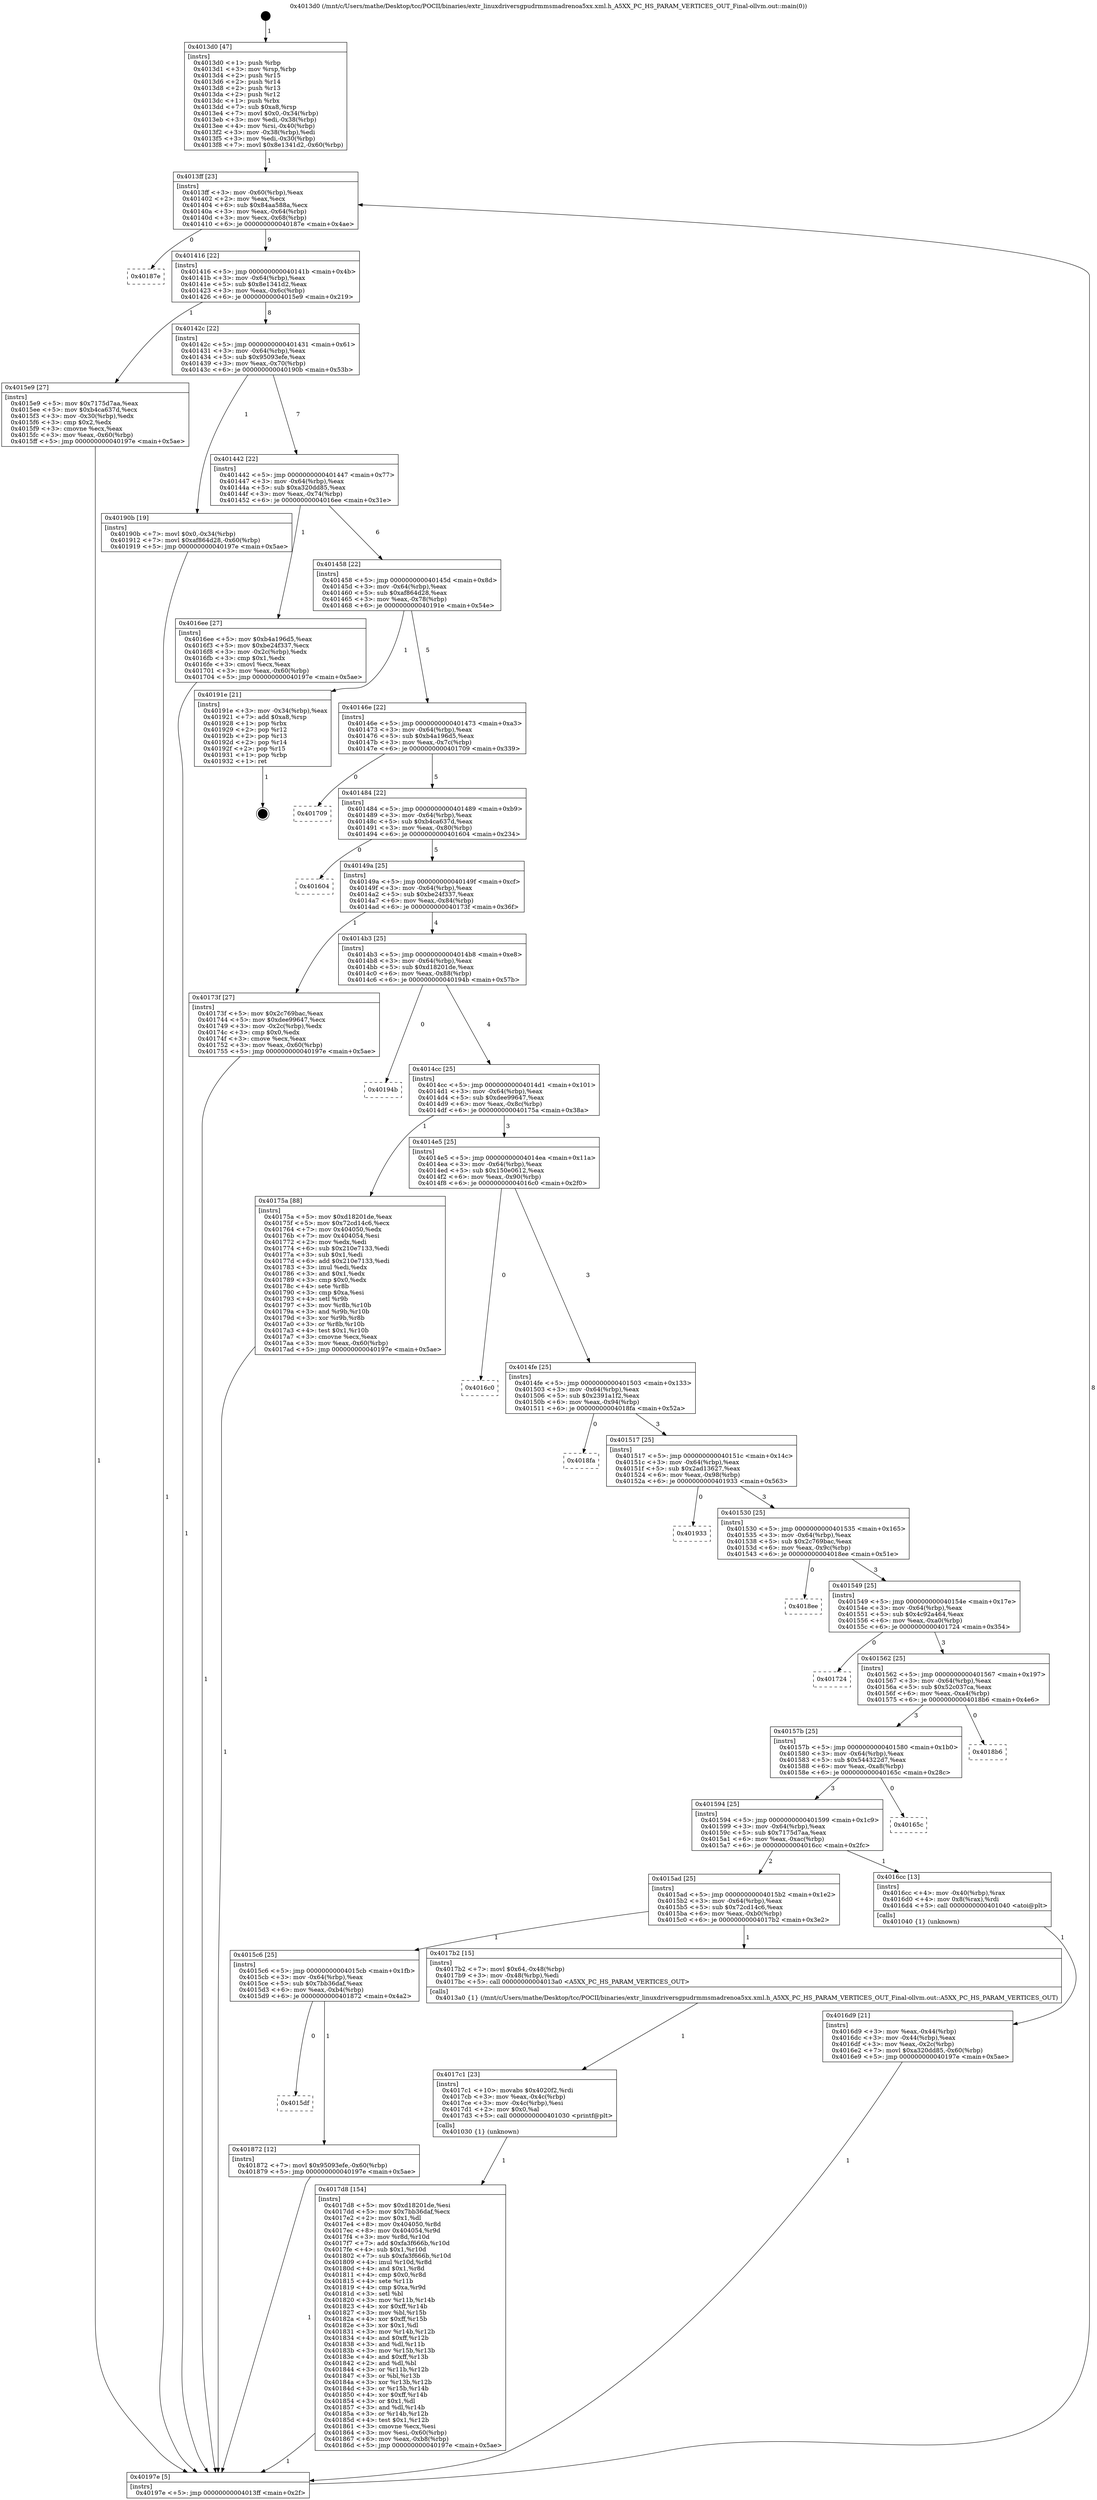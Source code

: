 digraph "0x4013d0" {
  label = "0x4013d0 (/mnt/c/Users/mathe/Desktop/tcc/POCII/binaries/extr_linuxdriversgpudrmmsmadrenoa5xx.xml.h_A5XX_PC_HS_PARAM_VERTICES_OUT_Final-ollvm.out::main(0))"
  labelloc = "t"
  node[shape=record]

  Entry [label="",width=0.3,height=0.3,shape=circle,fillcolor=black,style=filled]
  "0x4013ff" [label="{
     0x4013ff [23]\l
     | [instrs]\l
     &nbsp;&nbsp;0x4013ff \<+3\>: mov -0x60(%rbp),%eax\l
     &nbsp;&nbsp;0x401402 \<+2\>: mov %eax,%ecx\l
     &nbsp;&nbsp;0x401404 \<+6\>: sub $0x84aa588a,%ecx\l
     &nbsp;&nbsp;0x40140a \<+3\>: mov %eax,-0x64(%rbp)\l
     &nbsp;&nbsp;0x40140d \<+3\>: mov %ecx,-0x68(%rbp)\l
     &nbsp;&nbsp;0x401410 \<+6\>: je 000000000040187e \<main+0x4ae\>\l
  }"]
  "0x40187e" [label="{
     0x40187e\l
  }", style=dashed]
  "0x401416" [label="{
     0x401416 [22]\l
     | [instrs]\l
     &nbsp;&nbsp;0x401416 \<+5\>: jmp 000000000040141b \<main+0x4b\>\l
     &nbsp;&nbsp;0x40141b \<+3\>: mov -0x64(%rbp),%eax\l
     &nbsp;&nbsp;0x40141e \<+5\>: sub $0x8e1341d2,%eax\l
     &nbsp;&nbsp;0x401423 \<+3\>: mov %eax,-0x6c(%rbp)\l
     &nbsp;&nbsp;0x401426 \<+6\>: je 00000000004015e9 \<main+0x219\>\l
  }"]
  Exit [label="",width=0.3,height=0.3,shape=circle,fillcolor=black,style=filled,peripheries=2]
  "0x4015e9" [label="{
     0x4015e9 [27]\l
     | [instrs]\l
     &nbsp;&nbsp;0x4015e9 \<+5\>: mov $0x7175d7aa,%eax\l
     &nbsp;&nbsp;0x4015ee \<+5\>: mov $0xb4ca637d,%ecx\l
     &nbsp;&nbsp;0x4015f3 \<+3\>: mov -0x30(%rbp),%edx\l
     &nbsp;&nbsp;0x4015f6 \<+3\>: cmp $0x2,%edx\l
     &nbsp;&nbsp;0x4015f9 \<+3\>: cmovne %ecx,%eax\l
     &nbsp;&nbsp;0x4015fc \<+3\>: mov %eax,-0x60(%rbp)\l
     &nbsp;&nbsp;0x4015ff \<+5\>: jmp 000000000040197e \<main+0x5ae\>\l
  }"]
  "0x40142c" [label="{
     0x40142c [22]\l
     | [instrs]\l
     &nbsp;&nbsp;0x40142c \<+5\>: jmp 0000000000401431 \<main+0x61\>\l
     &nbsp;&nbsp;0x401431 \<+3\>: mov -0x64(%rbp),%eax\l
     &nbsp;&nbsp;0x401434 \<+5\>: sub $0x95093efe,%eax\l
     &nbsp;&nbsp;0x401439 \<+3\>: mov %eax,-0x70(%rbp)\l
     &nbsp;&nbsp;0x40143c \<+6\>: je 000000000040190b \<main+0x53b\>\l
  }"]
  "0x40197e" [label="{
     0x40197e [5]\l
     | [instrs]\l
     &nbsp;&nbsp;0x40197e \<+5\>: jmp 00000000004013ff \<main+0x2f\>\l
  }"]
  "0x4013d0" [label="{
     0x4013d0 [47]\l
     | [instrs]\l
     &nbsp;&nbsp;0x4013d0 \<+1\>: push %rbp\l
     &nbsp;&nbsp;0x4013d1 \<+3\>: mov %rsp,%rbp\l
     &nbsp;&nbsp;0x4013d4 \<+2\>: push %r15\l
     &nbsp;&nbsp;0x4013d6 \<+2\>: push %r14\l
     &nbsp;&nbsp;0x4013d8 \<+2\>: push %r13\l
     &nbsp;&nbsp;0x4013da \<+2\>: push %r12\l
     &nbsp;&nbsp;0x4013dc \<+1\>: push %rbx\l
     &nbsp;&nbsp;0x4013dd \<+7\>: sub $0xa8,%rsp\l
     &nbsp;&nbsp;0x4013e4 \<+7\>: movl $0x0,-0x34(%rbp)\l
     &nbsp;&nbsp;0x4013eb \<+3\>: mov %edi,-0x38(%rbp)\l
     &nbsp;&nbsp;0x4013ee \<+4\>: mov %rsi,-0x40(%rbp)\l
     &nbsp;&nbsp;0x4013f2 \<+3\>: mov -0x38(%rbp),%edi\l
     &nbsp;&nbsp;0x4013f5 \<+3\>: mov %edi,-0x30(%rbp)\l
     &nbsp;&nbsp;0x4013f8 \<+7\>: movl $0x8e1341d2,-0x60(%rbp)\l
  }"]
  "0x4015df" [label="{
     0x4015df\l
  }", style=dashed]
  "0x40190b" [label="{
     0x40190b [19]\l
     | [instrs]\l
     &nbsp;&nbsp;0x40190b \<+7\>: movl $0x0,-0x34(%rbp)\l
     &nbsp;&nbsp;0x401912 \<+7\>: movl $0xaf864d28,-0x60(%rbp)\l
     &nbsp;&nbsp;0x401919 \<+5\>: jmp 000000000040197e \<main+0x5ae\>\l
  }"]
  "0x401442" [label="{
     0x401442 [22]\l
     | [instrs]\l
     &nbsp;&nbsp;0x401442 \<+5\>: jmp 0000000000401447 \<main+0x77\>\l
     &nbsp;&nbsp;0x401447 \<+3\>: mov -0x64(%rbp),%eax\l
     &nbsp;&nbsp;0x40144a \<+5\>: sub $0xa320dd85,%eax\l
     &nbsp;&nbsp;0x40144f \<+3\>: mov %eax,-0x74(%rbp)\l
     &nbsp;&nbsp;0x401452 \<+6\>: je 00000000004016ee \<main+0x31e\>\l
  }"]
  "0x401872" [label="{
     0x401872 [12]\l
     | [instrs]\l
     &nbsp;&nbsp;0x401872 \<+7\>: movl $0x95093efe,-0x60(%rbp)\l
     &nbsp;&nbsp;0x401879 \<+5\>: jmp 000000000040197e \<main+0x5ae\>\l
  }"]
  "0x4016ee" [label="{
     0x4016ee [27]\l
     | [instrs]\l
     &nbsp;&nbsp;0x4016ee \<+5\>: mov $0xb4a196d5,%eax\l
     &nbsp;&nbsp;0x4016f3 \<+5\>: mov $0xbe24f337,%ecx\l
     &nbsp;&nbsp;0x4016f8 \<+3\>: mov -0x2c(%rbp),%edx\l
     &nbsp;&nbsp;0x4016fb \<+3\>: cmp $0x1,%edx\l
     &nbsp;&nbsp;0x4016fe \<+3\>: cmovl %ecx,%eax\l
     &nbsp;&nbsp;0x401701 \<+3\>: mov %eax,-0x60(%rbp)\l
     &nbsp;&nbsp;0x401704 \<+5\>: jmp 000000000040197e \<main+0x5ae\>\l
  }"]
  "0x401458" [label="{
     0x401458 [22]\l
     | [instrs]\l
     &nbsp;&nbsp;0x401458 \<+5\>: jmp 000000000040145d \<main+0x8d\>\l
     &nbsp;&nbsp;0x40145d \<+3\>: mov -0x64(%rbp),%eax\l
     &nbsp;&nbsp;0x401460 \<+5\>: sub $0xaf864d28,%eax\l
     &nbsp;&nbsp;0x401465 \<+3\>: mov %eax,-0x78(%rbp)\l
     &nbsp;&nbsp;0x401468 \<+6\>: je 000000000040191e \<main+0x54e\>\l
  }"]
  "0x4017d8" [label="{
     0x4017d8 [154]\l
     | [instrs]\l
     &nbsp;&nbsp;0x4017d8 \<+5\>: mov $0xd18201de,%esi\l
     &nbsp;&nbsp;0x4017dd \<+5\>: mov $0x7bb36daf,%ecx\l
     &nbsp;&nbsp;0x4017e2 \<+2\>: mov $0x1,%dl\l
     &nbsp;&nbsp;0x4017e4 \<+8\>: mov 0x404050,%r8d\l
     &nbsp;&nbsp;0x4017ec \<+8\>: mov 0x404054,%r9d\l
     &nbsp;&nbsp;0x4017f4 \<+3\>: mov %r8d,%r10d\l
     &nbsp;&nbsp;0x4017f7 \<+7\>: add $0xfa3f666b,%r10d\l
     &nbsp;&nbsp;0x4017fe \<+4\>: sub $0x1,%r10d\l
     &nbsp;&nbsp;0x401802 \<+7\>: sub $0xfa3f666b,%r10d\l
     &nbsp;&nbsp;0x401809 \<+4\>: imul %r10d,%r8d\l
     &nbsp;&nbsp;0x40180d \<+4\>: and $0x1,%r8d\l
     &nbsp;&nbsp;0x401811 \<+4\>: cmp $0x0,%r8d\l
     &nbsp;&nbsp;0x401815 \<+4\>: sete %r11b\l
     &nbsp;&nbsp;0x401819 \<+4\>: cmp $0xa,%r9d\l
     &nbsp;&nbsp;0x40181d \<+3\>: setl %bl\l
     &nbsp;&nbsp;0x401820 \<+3\>: mov %r11b,%r14b\l
     &nbsp;&nbsp;0x401823 \<+4\>: xor $0xff,%r14b\l
     &nbsp;&nbsp;0x401827 \<+3\>: mov %bl,%r15b\l
     &nbsp;&nbsp;0x40182a \<+4\>: xor $0xff,%r15b\l
     &nbsp;&nbsp;0x40182e \<+3\>: xor $0x1,%dl\l
     &nbsp;&nbsp;0x401831 \<+3\>: mov %r14b,%r12b\l
     &nbsp;&nbsp;0x401834 \<+4\>: and $0xff,%r12b\l
     &nbsp;&nbsp;0x401838 \<+3\>: and %dl,%r11b\l
     &nbsp;&nbsp;0x40183b \<+3\>: mov %r15b,%r13b\l
     &nbsp;&nbsp;0x40183e \<+4\>: and $0xff,%r13b\l
     &nbsp;&nbsp;0x401842 \<+2\>: and %dl,%bl\l
     &nbsp;&nbsp;0x401844 \<+3\>: or %r11b,%r12b\l
     &nbsp;&nbsp;0x401847 \<+3\>: or %bl,%r13b\l
     &nbsp;&nbsp;0x40184a \<+3\>: xor %r13b,%r12b\l
     &nbsp;&nbsp;0x40184d \<+3\>: or %r15b,%r14b\l
     &nbsp;&nbsp;0x401850 \<+4\>: xor $0xff,%r14b\l
     &nbsp;&nbsp;0x401854 \<+3\>: or $0x1,%dl\l
     &nbsp;&nbsp;0x401857 \<+3\>: and %dl,%r14b\l
     &nbsp;&nbsp;0x40185a \<+3\>: or %r14b,%r12b\l
     &nbsp;&nbsp;0x40185d \<+4\>: test $0x1,%r12b\l
     &nbsp;&nbsp;0x401861 \<+3\>: cmovne %ecx,%esi\l
     &nbsp;&nbsp;0x401864 \<+3\>: mov %esi,-0x60(%rbp)\l
     &nbsp;&nbsp;0x401867 \<+6\>: mov %eax,-0xb8(%rbp)\l
     &nbsp;&nbsp;0x40186d \<+5\>: jmp 000000000040197e \<main+0x5ae\>\l
  }"]
  "0x40191e" [label="{
     0x40191e [21]\l
     | [instrs]\l
     &nbsp;&nbsp;0x40191e \<+3\>: mov -0x34(%rbp),%eax\l
     &nbsp;&nbsp;0x401921 \<+7\>: add $0xa8,%rsp\l
     &nbsp;&nbsp;0x401928 \<+1\>: pop %rbx\l
     &nbsp;&nbsp;0x401929 \<+2\>: pop %r12\l
     &nbsp;&nbsp;0x40192b \<+2\>: pop %r13\l
     &nbsp;&nbsp;0x40192d \<+2\>: pop %r14\l
     &nbsp;&nbsp;0x40192f \<+2\>: pop %r15\l
     &nbsp;&nbsp;0x401931 \<+1\>: pop %rbp\l
     &nbsp;&nbsp;0x401932 \<+1\>: ret\l
  }"]
  "0x40146e" [label="{
     0x40146e [22]\l
     | [instrs]\l
     &nbsp;&nbsp;0x40146e \<+5\>: jmp 0000000000401473 \<main+0xa3\>\l
     &nbsp;&nbsp;0x401473 \<+3\>: mov -0x64(%rbp),%eax\l
     &nbsp;&nbsp;0x401476 \<+5\>: sub $0xb4a196d5,%eax\l
     &nbsp;&nbsp;0x40147b \<+3\>: mov %eax,-0x7c(%rbp)\l
     &nbsp;&nbsp;0x40147e \<+6\>: je 0000000000401709 \<main+0x339\>\l
  }"]
  "0x4017c1" [label="{
     0x4017c1 [23]\l
     | [instrs]\l
     &nbsp;&nbsp;0x4017c1 \<+10\>: movabs $0x4020f2,%rdi\l
     &nbsp;&nbsp;0x4017cb \<+3\>: mov %eax,-0x4c(%rbp)\l
     &nbsp;&nbsp;0x4017ce \<+3\>: mov -0x4c(%rbp),%esi\l
     &nbsp;&nbsp;0x4017d1 \<+2\>: mov $0x0,%al\l
     &nbsp;&nbsp;0x4017d3 \<+5\>: call 0000000000401030 \<printf@plt\>\l
     | [calls]\l
     &nbsp;&nbsp;0x401030 \{1\} (unknown)\l
  }"]
  "0x401709" [label="{
     0x401709\l
  }", style=dashed]
  "0x401484" [label="{
     0x401484 [22]\l
     | [instrs]\l
     &nbsp;&nbsp;0x401484 \<+5\>: jmp 0000000000401489 \<main+0xb9\>\l
     &nbsp;&nbsp;0x401489 \<+3\>: mov -0x64(%rbp),%eax\l
     &nbsp;&nbsp;0x40148c \<+5\>: sub $0xb4ca637d,%eax\l
     &nbsp;&nbsp;0x401491 \<+3\>: mov %eax,-0x80(%rbp)\l
     &nbsp;&nbsp;0x401494 \<+6\>: je 0000000000401604 \<main+0x234\>\l
  }"]
  "0x4015c6" [label="{
     0x4015c6 [25]\l
     | [instrs]\l
     &nbsp;&nbsp;0x4015c6 \<+5\>: jmp 00000000004015cb \<main+0x1fb\>\l
     &nbsp;&nbsp;0x4015cb \<+3\>: mov -0x64(%rbp),%eax\l
     &nbsp;&nbsp;0x4015ce \<+5\>: sub $0x7bb36daf,%eax\l
     &nbsp;&nbsp;0x4015d3 \<+6\>: mov %eax,-0xb4(%rbp)\l
     &nbsp;&nbsp;0x4015d9 \<+6\>: je 0000000000401872 \<main+0x4a2\>\l
  }"]
  "0x401604" [label="{
     0x401604\l
  }", style=dashed]
  "0x40149a" [label="{
     0x40149a [25]\l
     | [instrs]\l
     &nbsp;&nbsp;0x40149a \<+5\>: jmp 000000000040149f \<main+0xcf\>\l
     &nbsp;&nbsp;0x40149f \<+3\>: mov -0x64(%rbp),%eax\l
     &nbsp;&nbsp;0x4014a2 \<+5\>: sub $0xbe24f337,%eax\l
     &nbsp;&nbsp;0x4014a7 \<+6\>: mov %eax,-0x84(%rbp)\l
     &nbsp;&nbsp;0x4014ad \<+6\>: je 000000000040173f \<main+0x36f\>\l
  }"]
  "0x4017b2" [label="{
     0x4017b2 [15]\l
     | [instrs]\l
     &nbsp;&nbsp;0x4017b2 \<+7\>: movl $0x64,-0x48(%rbp)\l
     &nbsp;&nbsp;0x4017b9 \<+3\>: mov -0x48(%rbp),%edi\l
     &nbsp;&nbsp;0x4017bc \<+5\>: call 00000000004013a0 \<A5XX_PC_HS_PARAM_VERTICES_OUT\>\l
     | [calls]\l
     &nbsp;&nbsp;0x4013a0 \{1\} (/mnt/c/Users/mathe/Desktop/tcc/POCII/binaries/extr_linuxdriversgpudrmmsmadrenoa5xx.xml.h_A5XX_PC_HS_PARAM_VERTICES_OUT_Final-ollvm.out::A5XX_PC_HS_PARAM_VERTICES_OUT)\l
  }"]
  "0x40173f" [label="{
     0x40173f [27]\l
     | [instrs]\l
     &nbsp;&nbsp;0x40173f \<+5\>: mov $0x2c769bac,%eax\l
     &nbsp;&nbsp;0x401744 \<+5\>: mov $0xdee99647,%ecx\l
     &nbsp;&nbsp;0x401749 \<+3\>: mov -0x2c(%rbp),%edx\l
     &nbsp;&nbsp;0x40174c \<+3\>: cmp $0x0,%edx\l
     &nbsp;&nbsp;0x40174f \<+3\>: cmove %ecx,%eax\l
     &nbsp;&nbsp;0x401752 \<+3\>: mov %eax,-0x60(%rbp)\l
     &nbsp;&nbsp;0x401755 \<+5\>: jmp 000000000040197e \<main+0x5ae\>\l
  }"]
  "0x4014b3" [label="{
     0x4014b3 [25]\l
     | [instrs]\l
     &nbsp;&nbsp;0x4014b3 \<+5\>: jmp 00000000004014b8 \<main+0xe8\>\l
     &nbsp;&nbsp;0x4014b8 \<+3\>: mov -0x64(%rbp),%eax\l
     &nbsp;&nbsp;0x4014bb \<+5\>: sub $0xd18201de,%eax\l
     &nbsp;&nbsp;0x4014c0 \<+6\>: mov %eax,-0x88(%rbp)\l
     &nbsp;&nbsp;0x4014c6 \<+6\>: je 000000000040194b \<main+0x57b\>\l
  }"]
  "0x4016d9" [label="{
     0x4016d9 [21]\l
     | [instrs]\l
     &nbsp;&nbsp;0x4016d9 \<+3\>: mov %eax,-0x44(%rbp)\l
     &nbsp;&nbsp;0x4016dc \<+3\>: mov -0x44(%rbp),%eax\l
     &nbsp;&nbsp;0x4016df \<+3\>: mov %eax,-0x2c(%rbp)\l
     &nbsp;&nbsp;0x4016e2 \<+7\>: movl $0xa320dd85,-0x60(%rbp)\l
     &nbsp;&nbsp;0x4016e9 \<+5\>: jmp 000000000040197e \<main+0x5ae\>\l
  }"]
  "0x40194b" [label="{
     0x40194b\l
  }", style=dashed]
  "0x4014cc" [label="{
     0x4014cc [25]\l
     | [instrs]\l
     &nbsp;&nbsp;0x4014cc \<+5\>: jmp 00000000004014d1 \<main+0x101\>\l
     &nbsp;&nbsp;0x4014d1 \<+3\>: mov -0x64(%rbp),%eax\l
     &nbsp;&nbsp;0x4014d4 \<+5\>: sub $0xdee99647,%eax\l
     &nbsp;&nbsp;0x4014d9 \<+6\>: mov %eax,-0x8c(%rbp)\l
     &nbsp;&nbsp;0x4014df \<+6\>: je 000000000040175a \<main+0x38a\>\l
  }"]
  "0x4015ad" [label="{
     0x4015ad [25]\l
     | [instrs]\l
     &nbsp;&nbsp;0x4015ad \<+5\>: jmp 00000000004015b2 \<main+0x1e2\>\l
     &nbsp;&nbsp;0x4015b2 \<+3\>: mov -0x64(%rbp),%eax\l
     &nbsp;&nbsp;0x4015b5 \<+5\>: sub $0x72cd14c6,%eax\l
     &nbsp;&nbsp;0x4015ba \<+6\>: mov %eax,-0xb0(%rbp)\l
     &nbsp;&nbsp;0x4015c0 \<+6\>: je 00000000004017b2 \<main+0x3e2\>\l
  }"]
  "0x40175a" [label="{
     0x40175a [88]\l
     | [instrs]\l
     &nbsp;&nbsp;0x40175a \<+5\>: mov $0xd18201de,%eax\l
     &nbsp;&nbsp;0x40175f \<+5\>: mov $0x72cd14c6,%ecx\l
     &nbsp;&nbsp;0x401764 \<+7\>: mov 0x404050,%edx\l
     &nbsp;&nbsp;0x40176b \<+7\>: mov 0x404054,%esi\l
     &nbsp;&nbsp;0x401772 \<+2\>: mov %edx,%edi\l
     &nbsp;&nbsp;0x401774 \<+6\>: sub $0x210e7133,%edi\l
     &nbsp;&nbsp;0x40177a \<+3\>: sub $0x1,%edi\l
     &nbsp;&nbsp;0x40177d \<+6\>: add $0x210e7133,%edi\l
     &nbsp;&nbsp;0x401783 \<+3\>: imul %edi,%edx\l
     &nbsp;&nbsp;0x401786 \<+3\>: and $0x1,%edx\l
     &nbsp;&nbsp;0x401789 \<+3\>: cmp $0x0,%edx\l
     &nbsp;&nbsp;0x40178c \<+4\>: sete %r8b\l
     &nbsp;&nbsp;0x401790 \<+3\>: cmp $0xa,%esi\l
     &nbsp;&nbsp;0x401793 \<+4\>: setl %r9b\l
     &nbsp;&nbsp;0x401797 \<+3\>: mov %r8b,%r10b\l
     &nbsp;&nbsp;0x40179a \<+3\>: and %r9b,%r10b\l
     &nbsp;&nbsp;0x40179d \<+3\>: xor %r9b,%r8b\l
     &nbsp;&nbsp;0x4017a0 \<+3\>: or %r8b,%r10b\l
     &nbsp;&nbsp;0x4017a3 \<+4\>: test $0x1,%r10b\l
     &nbsp;&nbsp;0x4017a7 \<+3\>: cmovne %ecx,%eax\l
     &nbsp;&nbsp;0x4017aa \<+3\>: mov %eax,-0x60(%rbp)\l
     &nbsp;&nbsp;0x4017ad \<+5\>: jmp 000000000040197e \<main+0x5ae\>\l
  }"]
  "0x4014e5" [label="{
     0x4014e5 [25]\l
     | [instrs]\l
     &nbsp;&nbsp;0x4014e5 \<+5\>: jmp 00000000004014ea \<main+0x11a\>\l
     &nbsp;&nbsp;0x4014ea \<+3\>: mov -0x64(%rbp),%eax\l
     &nbsp;&nbsp;0x4014ed \<+5\>: sub $0x150e0612,%eax\l
     &nbsp;&nbsp;0x4014f2 \<+6\>: mov %eax,-0x90(%rbp)\l
     &nbsp;&nbsp;0x4014f8 \<+6\>: je 00000000004016c0 \<main+0x2f0\>\l
  }"]
  "0x4016cc" [label="{
     0x4016cc [13]\l
     | [instrs]\l
     &nbsp;&nbsp;0x4016cc \<+4\>: mov -0x40(%rbp),%rax\l
     &nbsp;&nbsp;0x4016d0 \<+4\>: mov 0x8(%rax),%rdi\l
     &nbsp;&nbsp;0x4016d4 \<+5\>: call 0000000000401040 \<atoi@plt\>\l
     | [calls]\l
     &nbsp;&nbsp;0x401040 \{1\} (unknown)\l
  }"]
  "0x4016c0" [label="{
     0x4016c0\l
  }", style=dashed]
  "0x4014fe" [label="{
     0x4014fe [25]\l
     | [instrs]\l
     &nbsp;&nbsp;0x4014fe \<+5\>: jmp 0000000000401503 \<main+0x133\>\l
     &nbsp;&nbsp;0x401503 \<+3\>: mov -0x64(%rbp),%eax\l
     &nbsp;&nbsp;0x401506 \<+5\>: sub $0x2391a1f2,%eax\l
     &nbsp;&nbsp;0x40150b \<+6\>: mov %eax,-0x94(%rbp)\l
     &nbsp;&nbsp;0x401511 \<+6\>: je 00000000004018fa \<main+0x52a\>\l
  }"]
  "0x401594" [label="{
     0x401594 [25]\l
     | [instrs]\l
     &nbsp;&nbsp;0x401594 \<+5\>: jmp 0000000000401599 \<main+0x1c9\>\l
     &nbsp;&nbsp;0x401599 \<+3\>: mov -0x64(%rbp),%eax\l
     &nbsp;&nbsp;0x40159c \<+5\>: sub $0x7175d7aa,%eax\l
     &nbsp;&nbsp;0x4015a1 \<+6\>: mov %eax,-0xac(%rbp)\l
     &nbsp;&nbsp;0x4015a7 \<+6\>: je 00000000004016cc \<main+0x2fc\>\l
  }"]
  "0x4018fa" [label="{
     0x4018fa\l
  }", style=dashed]
  "0x401517" [label="{
     0x401517 [25]\l
     | [instrs]\l
     &nbsp;&nbsp;0x401517 \<+5\>: jmp 000000000040151c \<main+0x14c\>\l
     &nbsp;&nbsp;0x40151c \<+3\>: mov -0x64(%rbp),%eax\l
     &nbsp;&nbsp;0x40151f \<+5\>: sub $0x2ad13627,%eax\l
     &nbsp;&nbsp;0x401524 \<+6\>: mov %eax,-0x98(%rbp)\l
     &nbsp;&nbsp;0x40152a \<+6\>: je 0000000000401933 \<main+0x563\>\l
  }"]
  "0x40165c" [label="{
     0x40165c\l
  }", style=dashed]
  "0x401933" [label="{
     0x401933\l
  }", style=dashed]
  "0x401530" [label="{
     0x401530 [25]\l
     | [instrs]\l
     &nbsp;&nbsp;0x401530 \<+5\>: jmp 0000000000401535 \<main+0x165\>\l
     &nbsp;&nbsp;0x401535 \<+3\>: mov -0x64(%rbp),%eax\l
     &nbsp;&nbsp;0x401538 \<+5\>: sub $0x2c769bac,%eax\l
     &nbsp;&nbsp;0x40153d \<+6\>: mov %eax,-0x9c(%rbp)\l
     &nbsp;&nbsp;0x401543 \<+6\>: je 00000000004018ee \<main+0x51e\>\l
  }"]
  "0x40157b" [label="{
     0x40157b [25]\l
     | [instrs]\l
     &nbsp;&nbsp;0x40157b \<+5\>: jmp 0000000000401580 \<main+0x1b0\>\l
     &nbsp;&nbsp;0x401580 \<+3\>: mov -0x64(%rbp),%eax\l
     &nbsp;&nbsp;0x401583 \<+5\>: sub $0x544322d7,%eax\l
     &nbsp;&nbsp;0x401588 \<+6\>: mov %eax,-0xa8(%rbp)\l
     &nbsp;&nbsp;0x40158e \<+6\>: je 000000000040165c \<main+0x28c\>\l
  }"]
  "0x4018ee" [label="{
     0x4018ee\l
  }", style=dashed]
  "0x401549" [label="{
     0x401549 [25]\l
     | [instrs]\l
     &nbsp;&nbsp;0x401549 \<+5\>: jmp 000000000040154e \<main+0x17e\>\l
     &nbsp;&nbsp;0x40154e \<+3\>: mov -0x64(%rbp),%eax\l
     &nbsp;&nbsp;0x401551 \<+5\>: sub $0x4c92a464,%eax\l
     &nbsp;&nbsp;0x401556 \<+6\>: mov %eax,-0xa0(%rbp)\l
     &nbsp;&nbsp;0x40155c \<+6\>: je 0000000000401724 \<main+0x354\>\l
  }"]
  "0x4018b6" [label="{
     0x4018b6\l
  }", style=dashed]
  "0x401724" [label="{
     0x401724\l
  }", style=dashed]
  "0x401562" [label="{
     0x401562 [25]\l
     | [instrs]\l
     &nbsp;&nbsp;0x401562 \<+5\>: jmp 0000000000401567 \<main+0x197\>\l
     &nbsp;&nbsp;0x401567 \<+3\>: mov -0x64(%rbp),%eax\l
     &nbsp;&nbsp;0x40156a \<+5\>: sub $0x52c037ca,%eax\l
     &nbsp;&nbsp;0x40156f \<+6\>: mov %eax,-0xa4(%rbp)\l
     &nbsp;&nbsp;0x401575 \<+6\>: je 00000000004018b6 \<main+0x4e6\>\l
  }"]
  Entry -> "0x4013d0" [label=" 1"]
  "0x4013ff" -> "0x40187e" [label=" 0"]
  "0x4013ff" -> "0x401416" [label=" 9"]
  "0x40191e" -> Exit [label=" 1"]
  "0x401416" -> "0x4015e9" [label=" 1"]
  "0x401416" -> "0x40142c" [label=" 8"]
  "0x4015e9" -> "0x40197e" [label=" 1"]
  "0x4013d0" -> "0x4013ff" [label=" 1"]
  "0x40197e" -> "0x4013ff" [label=" 8"]
  "0x40190b" -> "0x40197e" [label=" 1"]
  "0x40142c" -> "0x40190b" [label=" 1"]
  "0x40142c" -> "0x401442" [label=" 7"]
  "0x401872" -> "0x40197e" [label=" 1"]
  "0x401442" -> "0x4016ee" [label=" 1"]
  "0x401442" -> "0x401458" [label=" 6"]
  "0x4015c6" -> "0x4015df" [label=" 0"]
  "0x401458" -> "0x40191e" [label=" 1"]
  "0x401458" -> "0x40146e" [label=" 5"]
  "0x4015c6" -> "0x401872" [label=" 1"]
  "0x40146e" -> "0x401709" [label=" 0"]
  "0x40146e" -> "0x401484" [label=" 5"]
  "0x4017d8" -> "0x40197e" [label=" 1"]
  "0x401484" -> "0x401604" [label=" 0"]
  "0x401484" -> "0x40149a" [label=" 5"]
  "0x4017c1" -> "0x4017d8" [label=" 1"]
  "0x40149a" -> "0x40173f" [label=" 1"]
  "0x40149a" -> "0x4014b3" [label=" 4"]
  "0x4017b2" -> "0x4017c1" [label=" 1"]
  "0x4014b3" -> "0x40194b" [label=" 0"]
  "0x4014b3" -> "0x4014cc" [label=" 4"]
  "0x4015ad" -> "0x4017b2" [label=" 1"]
  "0x4014cc" -> "0x40175a" [label=" 1"]
  "0x4014cc" -> "0x4014e5" [label=" 3"]
  "0x4015ad" -> "0x4015c6" [label=" 1"]
  "0x4014e5" -> "0x4016c0" [label=" 0"]
  "0x4014e5" -> "0x4014fe" [label=" 3"]
  "0x40175a" -> "0x40197e" [label=" 1"]
  "0x4014fe" -> "0x4018fa" [label=" 0"]
  "0x4014fe" -> "0x401517" [label=" 3"]
  "0x4016ee" -> "0x40197e" [label=" 1"]
  "0x401517" -> "0x401933" [label=" 0"]
  "0x401517" -> "0x401530" [label=" 3"]
  "0x4016d9" -> "0x40197e" [label=" 1"]
  "0x401530" -> "0x4018ee" [label=" 0"]
  "0x401530" -> "0x401549" [label=" 3"]
  "0x401594" -> "0x4015ad" [label=" 2"]
  "0x401549" -> "0x401724" [label=" 0"]
  "0x401549" -> "0x401562" [label=" 3"]
  "0x401594" -> "0x4016cc" [label=" 1"]
  "0x401562" -> "0x4018b6" [label=" 0"]
  "0x401562" -> "0x40157b" [label=" 3"]
  "0x4016cc" -> "0x4016d9" [label=" 1"]
  "0x40157b" -> "0x40165c" [label=" 0"]
  "0x40157b" -> "0x401594" [label=" 3"]
  "0x40173f" -> "0x40197e" [label=" 1"]
}
